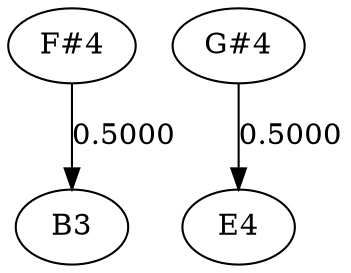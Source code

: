 strict graph {
	graph [bb="0,0,138.5,126"];
	node [label="\N"];
	edge [arrowtype=normal,
		dir=forward
	];
	"F#4"	 [height="0.5",
		pos="27,108",
		width="0.75"];
	B3	 [height="0.5",
		pos="27,18",
		width="0.75"];
	"F#4" -- B3	 [label="0.5000",
		lp="46.25,63",
		pos="e,27,36.05 27,89.614 27,77.24 27,60.369 27,46.22"];
	"G#4"	 [height="0.5",
		pos="100,108",
		width="0.75927"];
	E4	 [height="0.5",
		pos="100,18",
		width="0.75"];
	"G#4" -- E4	 [label="0.5000",
		lp="119.25,63",
		pos="e,100,36.05 100,89.614 100,77.24 100,60.369 100,46.22"];
}
